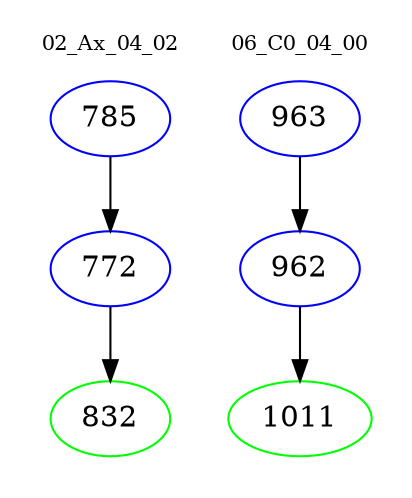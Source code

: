 digraph{
subgraph cluster_0 {
color = white
label = "02_Ax_04_02";
fontsize=10;
T0_785 [label="785", color="blue"]
T0_785 -> T0_772 [color="black"]
T0_772 [label="772", color="blue"]
T0_772 -> T0_832 [color="black"]
T0_832 [label="832", color="green"]
}
subgraph cluster_1 {
color = white
label = "06_C0_04_00";
fontsize=10;
T1_963 [label="963", color="blue"]
T1_963 -> T1_962 [color="black"]
T1_962 [label="962", color="blue"]
T1_962 -> T1_1011 [color="black"]
T1_1011 [label="1011", color="green"]
}
}
